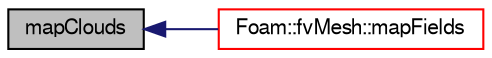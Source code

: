 digraph "mapClouds"
{
  bgcolor="transparent";
  edge [fontname="FreeSans",fontsize="10",labelfontname="FreeSans",labelfontsize="10"];
  node [fontname="FreeSans",fontsize="10",shape=record];
  rankdir="LR";
  Node56889 [label="mapClouds",height=0.2,width=0.4,color="black", fillcolor="grey75", style="filled", fontcolor="black"];
  Node56889 -> Node56890 [dir="back",color="midnightblue",fontsize="10",style="solid",fontname="FreeSans"];
  Node56890 [label="Foam::fvMesh::mapFields",height=0.2,width=0.4,color="red",URL="$a22766.html#acdda95483d214b756be7af3887ef71ee",tooltip="Map all fields in time using given map. "];
}

